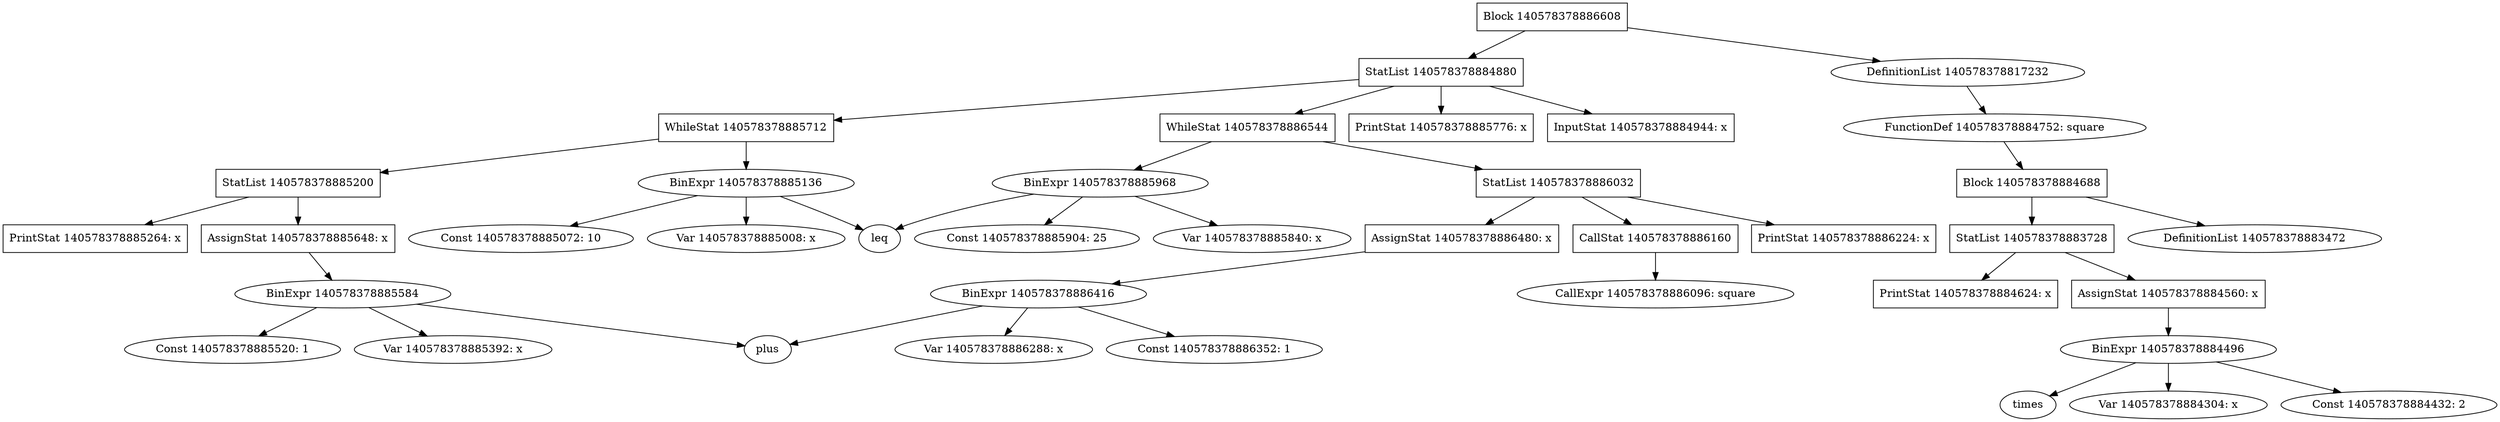 digraph G {
140578378886608 [shape=box,label="Block 140578378886608" ];
140578378886608 -> 140578378884880;
140578378886608 -> 140578378817232;
140578378884880 [shape=box,label="StatList 140578378884880" ];
140578378884880 -> 140578378884944 [pos=0];
140578378884880 -> 140578378885712 [pos=1];
140578378884880 -> 140578378885776 [pos=2];
140578378884880 -> 140578378886544 [pos=3];
140578378884944 [shape=box,label="InputStat 140578378884944: x" ];
140578378885712 [shape=box,label="WhileStat 140578378885712" ];
140578378885712 -> 140578378885200;
140578378885712 -> 140578378885136;
140578378885200 [shape=box,label="StatList 140578378885200" ];
140578378885200 -> 140578378885264 [pos=0];
140578378885200 -> 140578378885648 [pos=1];
140578378885264 [shape=box,label="PrintStat 140578378885264: x" ];
140578378885648 [shape=box,label="AssignStat 140578378885648: x" ];
140578378885648 -> 140578378885584;
140578378885584 [label="BinExpr 140578378885584" ];
140578378885584 -> 140578380554480 [pos=0];
140578380554480 [label=plus];
140578378885584 -> 140578378885392 [pos=1];
140578378885584 -> 140578378885520 [pos=2];
140578378885392 [label="Var 140578378885392: x" ];
140578378885520 [label="Const 140578378885520: 1" ];
140578378885136 [label="BinExpr 140578378885136" ];
140578378885136 -> 140578380552712 [pos=0];
140578380552712 [label=leq];
140578378885136 -> 140578378885008 [pos=1];
140578378885136 -> 140578378885072 [pos=2];
140578378885008 [label="Var 140578378885008: x" ];
140578378885072 [label="Const 140578378885072: 10" ];
140578378885776 [shape=box,label="PrintStat 140578378885776: x" ];
140578378886544 [shape=box,label="WhileStat 140578378886544" ];
140578378886544 -> 140578378886032;
140578378886544 -> 140578378885968;
140578378886032 [shape=box,label="StatList 140578378886032" ];
140578378886032 -> 140578378886160 [pos=0];
140578378886032 -> 140578378886224 [pos=1];
140578378886032 -> 140578378886480 [pos=2];
140578378886160 [shape=box,label="CallStat 140578378886160" ];
140578378886160 -> 140578378886096;
140578378886096 [label="CallExpr 140578378886096: square" ];
140578378886224 [shape=box,label="PrintStat 140578378886224: x" ];
140578378886480 [shape=box,label="AssignStat 140578378886480: x" ];
140578378886480 -> 140578378886416;
140578378886416 [label="BinExpr 140578378886416" ];
140578378886416 -> 140578380554480 [pos=0];
140578380554480 [label=plus];
140578378886416 -> 140578378886288 [pos=1];
140578378886416 -> 140578378886352 [pos=2];
140578378886288 [label="Var 140578378886288: x" ];
140578378886352 [label="Const 140578378886352: 1" ];
140578378885968 [label="BinExpr 140578378885968" ];
140578378885968 -> 140578380552712 [pos=0];
140578380552712 [label=leq];
140578378885968 -> 140578378885840 [pos=1];
140578378885968 -> 140578378885904 [pos=2];
140578378885840 [label="Var 140578378885840: x" ];
140578378885904 [label="Const 140578378885904: 25" ];
140578378817232 [label="DefinitionList 140578378817232" ];
140578378817232 -> 140578378884752 [pos=0];
140578378884752 [label="FunctionDef 140578378884752: square" ];
140578378884752 -> 140578378884688;
140578378884688 [shape=box,label="Block 140578378884688" ];
140578378884688 -> 140578378883728;
140578378884688 -> 140578378883472;
140578378883728 [shape=box,label="StatList 140578378883728" ];
140578378883728 -> 140578378884560 [pos=0];
140578378883728 -> 140578378884624 [pos=1];
140578378884560 [shape=box,label="AssignStat 140578378884560: x" ];
140578378884560 -> 140578378884496;
140578378884496 [label="BinExpr 140578378884496" ];
140578378884496 -> 140578404749248 [pos=0];
140578404749248 [label=times];
140578378884496 -> 140578378884304 [pos=1];
140578378884496 -> 140578378884432 [pos=2];
140578378884304 [label="Var 140578378884304: x" ];
140578378884432 [label="Const 140578378884432: 2" ];
140578378884624 [shape=box,label="PrintStat 140578378884624: x" ];
140578378883472 [label="DefinitionList 140578378883472" ];
}
